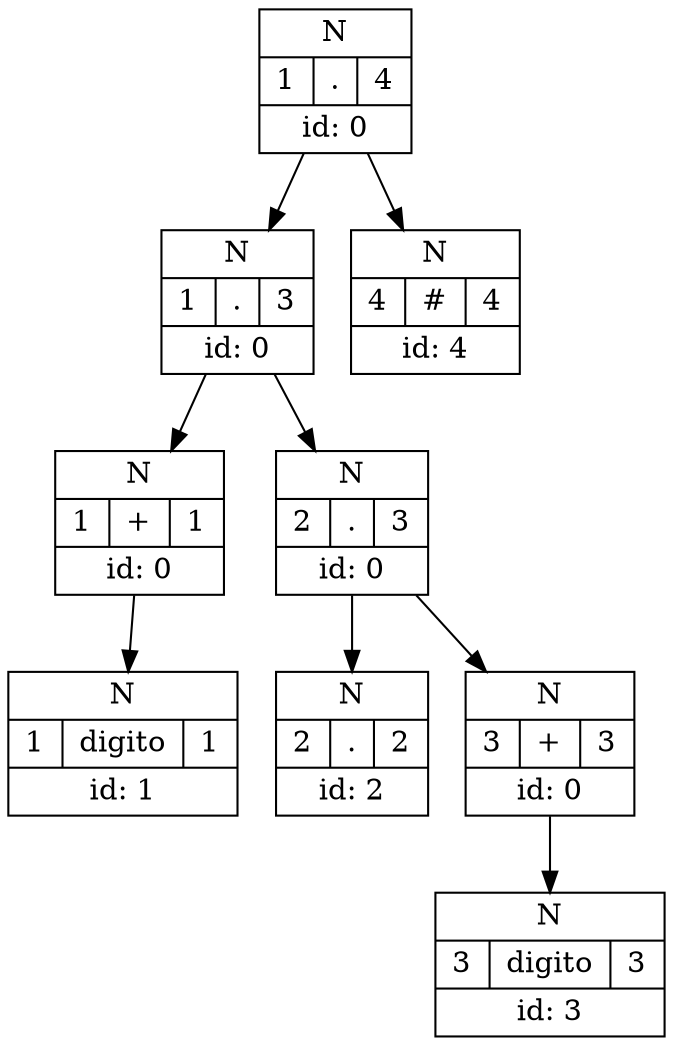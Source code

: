 digraph G{
rankdir=UD
node[shape=record]
concentrate=true
nodo61 [ label =" { N |{1|.|4}| id: 0} "];
nodo59 [ label =" { N |{1|.|3}| id: 0} "];
nodo54 [ label =" { N |{1|+|1}| id: 0} "];
nodo53 [ label =" { N |{1|{digito}|1}| id: 1} "];
nodo54->nodo53
nodo59->nodo54
nodo58 [ label =" { N |{2|.|3}| id: 0} "];
nodo55 [ label =" { N |{2|.|2}| id: 2} "];
nodo58->nodo55
nodo57 [ label =" { N |{3|+|3}| id: 0} "];
nodo56 [ label =" { N |{3|{digito}|3}| id: 3} "];
nodo57->nodo56
nodo58->nodo57
nodo59->nodo58
nodo61->nodo59
nodo60 [ label =" { N |{4|#|4}| id: 4} "];
nodo61->nodo60

}

